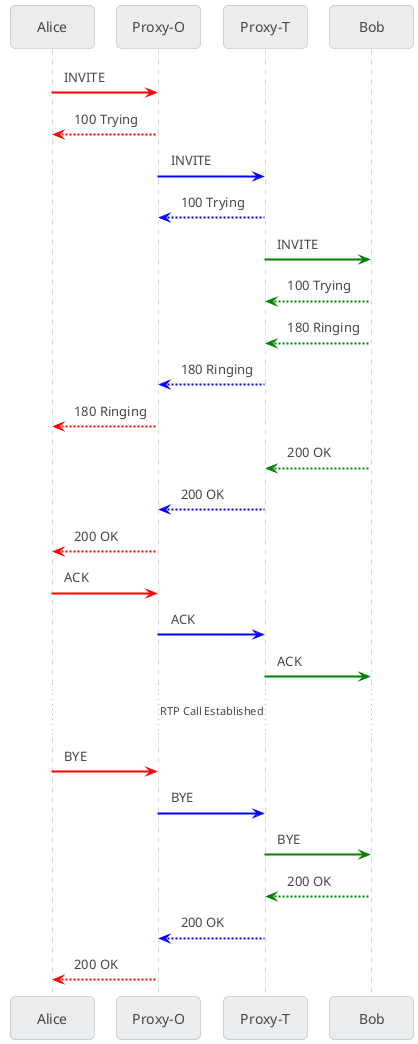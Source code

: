 @startuml
skinparam ParticipantPadding 5
skinparam BoxPadding 5
skinparam Padding 5
skinparam sequenceArrowThickness 2
skinparam roundcorner 10
skinparam maxmessagesize 200
skinparam shadowing false
skinparam DefaultFontColor #454645
skinparam NoteBorderColor #B7950B
skinparam NoteBackgroundColor #FCF3CF
skinparam DatabaseBorderColor #ABB2B9
skinparam DatabaseBackgroundColor #EAECEE
skinparam minClassWidth 70

skinparam sequence {
ArrowColor #454645
ArrowThickness 2

DividerBorderColor #ABB2B9
DividerBackgroundColor #FFFFFF

ActorBorderColor #ABB2B9
ActorBackgroundColor #EAECEE

LifeLineBorderColor #ABB2B9
LifeLineBackgroundColor #EAECEE

ParticipantBorderColor #ABB2B9
ParticipantBackgroundColor #EAECEE

BoxBorderColor #ABB2B9
BoxBackgroundColor #FFFFFF
}

participant "Alice" as UAC
participant "Proxy-O" as Proxy1
participant "Proxy-T" as Proxy2
participant "Bob" as UAS

UAC     [#red]->   Proxy1: INVITE
Proxy1 -[#red]->   UAC:    100 Trying
Proxy1  [#blue]->  Proxy2: INVITE
Proxy2 -[#blue]->  Proxy1: 100 Trying
Proxy2  [#green]-> UAS:    INVITE
UAS    -[#green]-> Proxy2: 100 Trying
UAS    -[#green]-> Proxy2: 180 Ringing
Proxy2 -[#blue]->  Proxy1: 180 Ringing
Proxy1 -[#red]->   UAC: 180 Ringing
UAS    -[#green]-> Proxy2:   200 OK
Proxy2 -[#blue]->  Proxy1:   200 OK
Proxy1 -[#red]->   UAC: 200 OK
UAC     [#red]->   Proxy1:   ACK
Proxy1  [#blue]->  Proxy2: ACK
Proxy2  [#green]-> UAS: ACK
...RTP Call Established...
UAC     [#red]->   Proxy1:   BYE
Proxy1  [#blue]->  Proxy2: BYE
Proxy2  [#green]-> UAS: BYE
UAS    -[#green]-> Proxy2:   200 OK
Proxy2 -[#blue]->  Proxy1: 200 OK
Proxy1 -[#red]->   UAC: 200 OK
@enduml
